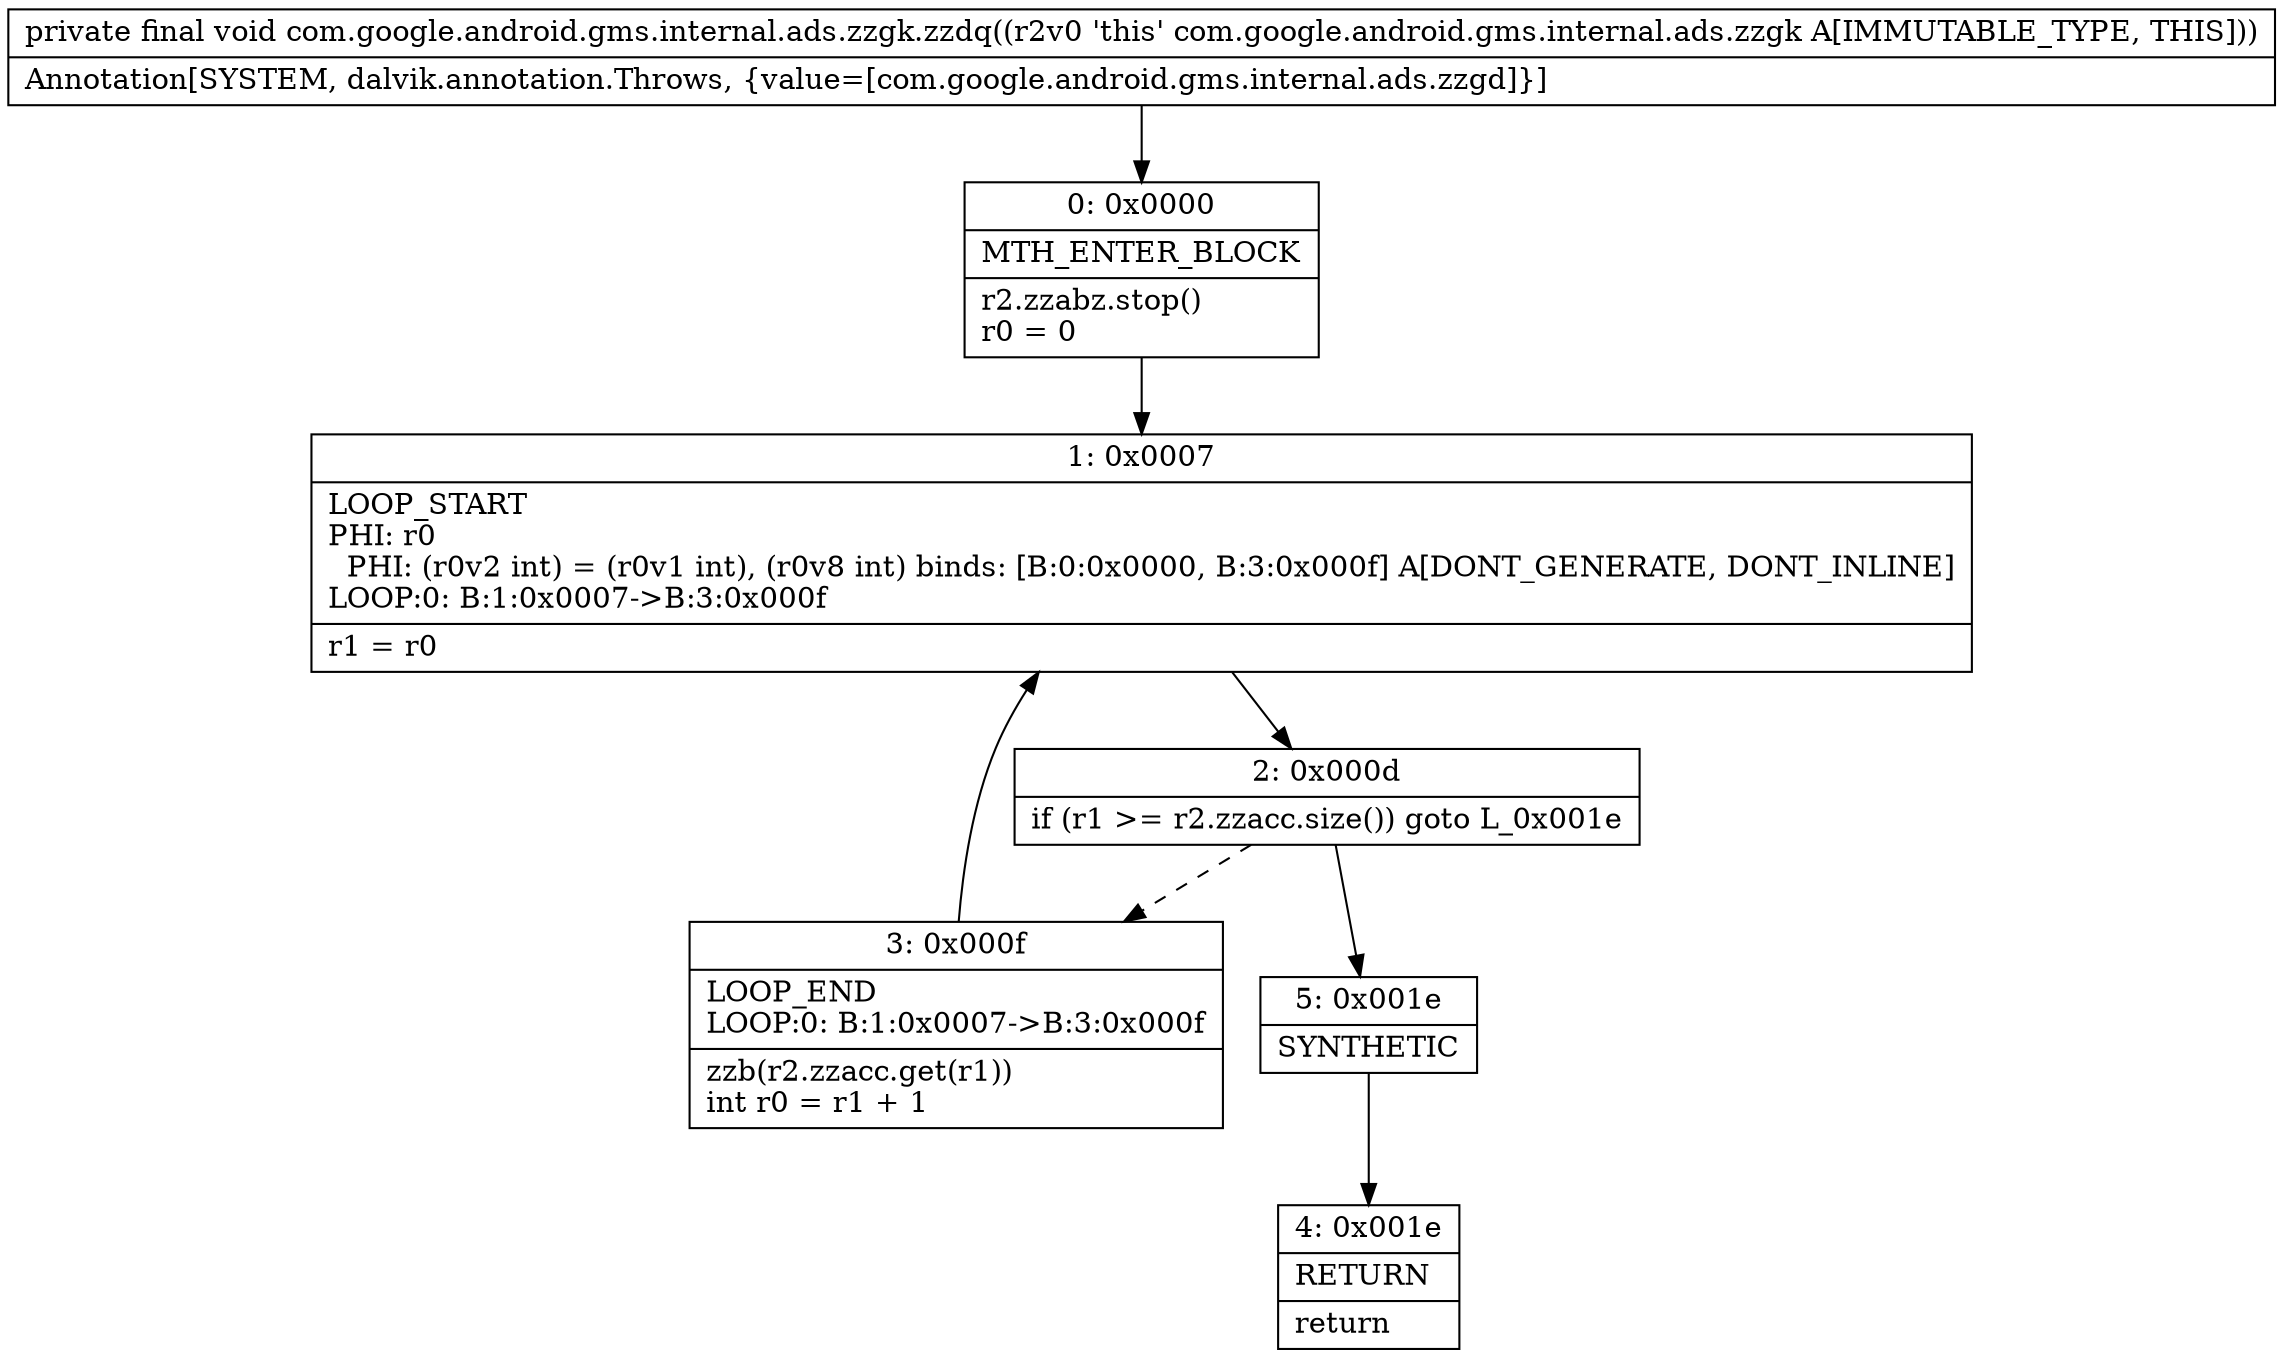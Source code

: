 digraph "CFG forcom.google.android.gms.internal.ads.zzgk.zzdq()V" {
Node_0 [shape=record,label="{0\:\ 0x0000|MTH_ENTER_BLOCK\l|r2.zzabz.stop()\lr0 = 0\l}"];
Node_1 [shape=record,label="{1\:\ 0x0007|LOOP_START\lPHI: r0 \l  PHI: (r0v2 int) = (r0v1 int), (r0v8 int) binds: [B:0:0x0000, B:3:0x000f] A[DONT_GENERATE, DONT_INLINE]\lLOOP:0: B:1:0x0007\-\>B:3:0x000f\l|r1 = r0\l}"];
Node_2 [shape=record,label="{2\:\ 0x000d|if (r1 \>= r2.zzacc.size()) goto L_0x001e\l}"];
Node_3 [shape=record,label="{3\:\ 0x000f|LOOP_END\lLOOP:0: B:1:0x0007\-\>B:3:0x000f\l|zzb(r2.zzacc.get(r1))\lint r0 = r1 + 1\l}"];
Node_4 [shape=record,label="{4\:\ 0x001e|RETURN\l|return\l}"];
Node_5 [shape=record,label="{5\:\ 0x001e|SYNTHETIC\l}"];
MethodNode[shape=record,label="{private final void com.google.android.gms.internal.ads.zzgk.zzdq((r2v0 'this' com.google.android.gms.internal.ads.zzgk A[IMMUTABLE_TYPE, THIS]))  | Annotation[SYSTEM, dalvik.annotation.Throws, \{value=[com.google.android.gms.internal.ads.zzgd]\}]\l}"];
MethodNode -> Node_0;
Node_0 -> Node_1;
Node_1 -> Node_2;
Node_2 -> Node_3[style=dashed];
Node_2 -> Node_5;
Node_3 -> Node_1;
Node_5 -> Node_4;
}

